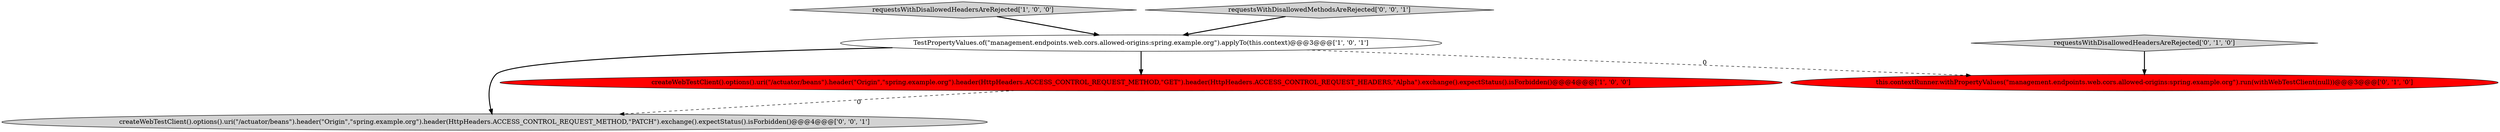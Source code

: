 digraph {
2 [style = filled, label = "requestsWithDisallowedHeadersAreRejected['1', '0', '0']", fillcolor = lightgray, shape = diamond image = "AAA0AAABBB1BBB"];
6 [style = filled, label = "createWebTestClient().options().uri(\"/actuator/beans\").header(\"Origin\",\"spring.example.org\").header(HttpHeaders.ACCESS_CONTROL_REQUEST_METHOD,\"PATCH\").exchange().expectStatus().isForbidden()@@@4@@@['0', '0', '1']", fillcolor = lightgray, shape = ellipse image = "AAA0AAABBB3BBB"];
1 [style = filled, label = "createWebTestClient().options().uri(\"/actuator/beans\").header(\"Origin\",\"spring.example.org\").header(HttpHeaders.ACCESS_CONTROL_REQUEST_METHOD,\"GET\").header(HttpHeaders.ACCESS_CONTROL_REQUEST_HEADERS,\"Alpha\").exchange().expectStatus().isForbidden()@@@4@@@['1', '0', '0']", fillcolor = red, shape = ellipse image = "AAA1AAABBB1BBB"];
5 [style = filled, label = "requestsWithDisallowedMethodsAreRejected['0', '0', '1']", fillcolor = lightgray, shape = diamond image = "AAA0AAABBB3BBB"];
4 [style = filled, label = "this.contextRunner.withPropertyValues(\"management.endpoints.web.cors.allowed-origins:spring.example.org\").run(withWebTestClient(null))@@@3@@@['0', '1', '0']", fillcolor = red, shape = ellipse image = "AAA1AAABBB2BBB"];
0 [style = filled, label = "TestPropertyValues.of(\"management.endpoints.web.cors.allowed-origins:spring.example.org\").applyTo(this.context)@@@3@@@['1', '0', '1']", fillcolor = white, shape = ellipse image = "AAA0AAABBB1BBB"];
3 [style = filled, label = "requestsWithDisallowedHeadersAreRejected['0', '1', '0']", fillcolor = lightgray, shape = diamond image = "AAA0AAABBB2BBB"];
2->0 [style = bold, label=""];
0->4 [style = dashed, label="0"];
5->0 [style = bold, label=""];
0->6 [style = bold, label=""];
3->4 [style = bold, label=""];
0->1 [style = bold, label=""];
1->6 [style = dashed, label="0"];
}
